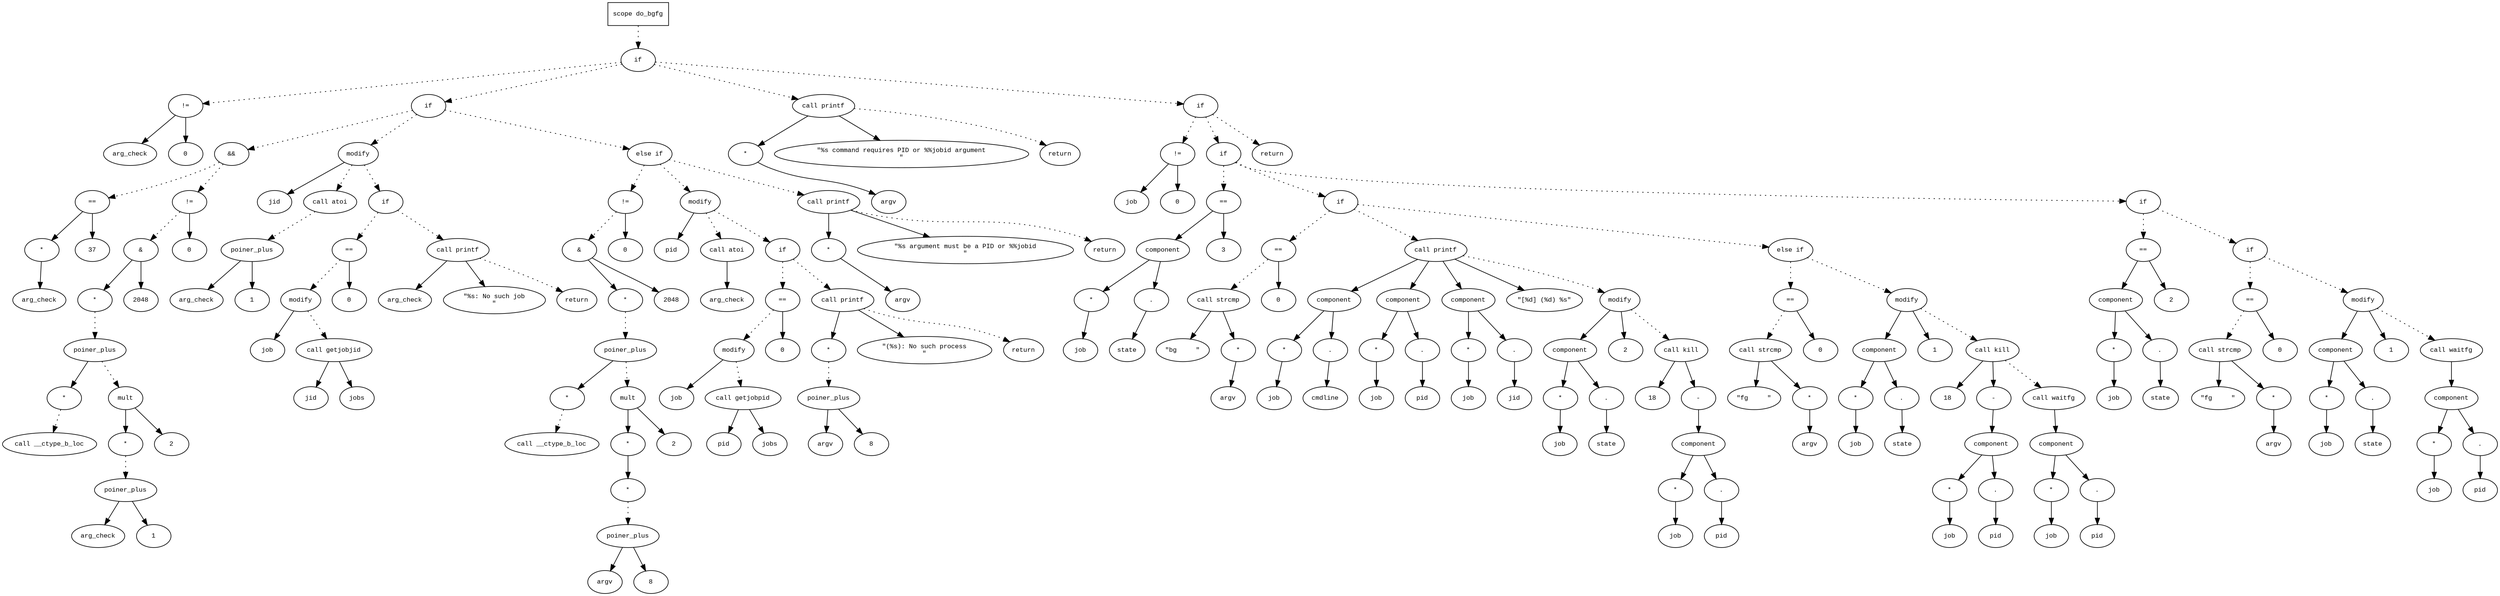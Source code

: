 digraph AST {
  graph [fontname="Times New Roman",fontsize=10];
  node  [fontname="Courier New",fontsize=10];
  edge  [fontname="Times New Roman",fontsize=10];

  node1 [label="scope do_bgfg",shape=box];
  node2 [label="if",shape=ellipse];
  node1 -> node2 [style=dotted];
  node3 [label="!=",shape=ellipse];
  node4 [label="arg_check",shape=ellipse];
  node3 -> node4;
  node5 [label="0",shape=ellipse];
  node3 -> node5;
  node2 -> node3 [style=dotted];
  node6 [label="if",shape=ellipse];
  node2 -> node6 [style=dotted];
  node7 [label="&&",shape=ellipse];
  node8 [label="==",shape=ellipse];
  node9 [label="*",shape=ellipse];
  node10 [label="arg_check",shape=ellipse];
  node9 -> node10;
  node8 -> node9;
  node11 [label="37",shape=ellipse];
  node8 -> node11;
  node7 -> node8 [style=dotted];
  node12 [label="!=",shape=ellipse];
  node13 [label="&",shape=ellipse];
  node14 [label="*",shape=ellipse];
  node15 [label="poiner_plus",shape=ellipse];
  node16 [label="*",shape=ellipse];
  node17 [label="call __ctype_b_loc",shape=ellipse];
  node16 -> node17 [style=dotted];
  node15 -> node16;
  node18 [label="mult",shape=ellipse];
  node19 [label="*",shape=ellipse];
  node20 [label="poiner_plus",shape=ellipse];
  node21 [label="arg_check",shape=ellipse];
  node20 -> node21;
  node22 [label="1",shape=ellipse];
  node20 -> node22;
  node19 -> node20 [style=dotted];
  node18 -> node19;
  node23 [label="2",shape=ellipse];
  node18 -> node23;
  node15 -> node18 [style=dotted];
  node14 -> node15 [style=dotted];
  node13 -> node14;
  node24 [label="2048",shape=ellipse];
  node13 -> node24;
  node12 -> node13 [style=dotted];
  node25 [label="0",shape=ellipse];
  node12 -> node25;
  node7 -> node12 [style=dotted];
  node6 -> node7 [style=dotted];
  node26 [label="modify",shape=ellipse];
  node27 [label="jid",shape=ellipse];
  node26 -> node27;
  node28 [label="call atoi",shape=ellipse];
  node29 [label="poiner_plus",shape=ellipse];
  node30 [label="arg_check",shape=ellipse];
  node29 -> node30;
  node31 [label="1",shape=ellipse];
  node29 -> node31;
  node28 -> node29 [style=dotted];
  node26 -> node28 [style=dotted];
  node6 -> node26 [style=dotted];
  node32 [label="if",shape=ellipse];
  node26 -> node32 [style=dotted];
  node33 [label="==",shape=ellipse];
  node34 [label="modify",shape=ellipse];
  node35 [label="job",shape=ellipse];
  node34 -> node35;
  node36 [label="call getjobjid",shape=ellipse];
  node37 [label="jid",shape=ellipse];
  node36 -> node37;
  node38 [label="jobs",shape=ellipse];
  node36 -> node38;
  node34 -> node36 [style=dotted];
  node33 -> node34 [style=dotted];
  node39 [label="0",shape=ellipse];
  node33 -> node39;
  node32 -> node33 [style=dotted];
  node40 [label="call printf",shape=ellipse];
  node41 [label="arg_check",shape=ellipse];
  node40 -> node41;
  node42 [label="\"%s: No such job
\"",shape=ellipse];
  node40 -> node42;
  node32 -> node40 [style=dotted];
  node43 [label="return",shape=ellipse];
  node40 -> node43 [style=dotted];
  node44 [label="else if",shape=ellipse];
  node6 -> node44 [style=dotted];
  node45 [label="!=",shape=ellipse];
  node46 [label="&",shape=ellipse];
  node47 [label="*",shape=ellipse];
  node48 [label="poiner_plus",shape=ellipse];
  node49 [label="*",shape=ellipse];
  node50 [label="call __ctype_b_loc",shape=ellipse];
  node49 -> node50 [style=dotted];
  node48 -> node49;
  node51 [label="mult",shape=ellipse];
  node52 [label="*",shape=ellipse];
  node53 [label="*",shape=ellipse];
  node54 [label="poiner_plus",shape=ellipse];
  node55 [label="argv",shape=ellipse];
  node54 -> node55;
  node56 [label="8",shape=ellipse];
  node54 -> node56;
  node53 -> node54 [style=dotted];
  node52 -> node53;
  node51 -> node52;
  node57 [label="2",shape=ellipse];
  node51 -> node57;
  node48 -> node51 [style=dotted];
  node47 -> node48 [style=dotted];
  node46 -> node47;
  node58 [label="2048",shape=ellipse];
  node46 -> node58;
  node45 -> node46 [style=dotted];
  node59 [label="0",shape=ellipse];
  node45 -> node59;
  node44 -> node45 [style=dotted];
  node60 [label="modify",shape=ellipse];
  node61 [label="pid",shape=ellipse];
  node60 -> node61;
  node62 [label="call atoi",shape=ellipse];
  node63 [label="arg_check",shape=ellipse];
  node62 -> node63;
  node60 -> node62 [style=dotted];
  node44 -> node60 [style=dotted];
  node64 [label="if",shape=ellipse];
  node60 -> node64 [style=dotted];
  node65 [label="==",shape=ellipse];
  node66 [label="modify",shape=ellipse];
  node67 [label="job",shape=ellipse];
  node66 -> node67;
  node68 [label="call getjobpid",shape=ellipse];
  node69 [label="pid",shape=ellipse];
  node68 -> node69;
  node70 [label="jobs",shape=ellipse];
  node68 -> node70;
  node66 -> node68 [style=dotted];
  node65 -> node66 [style=dotted];
  node71 [label="0",shape=ellipse];
  node65 -> node71;
  node64 -> node65 [style=dotted];
  node72 [label="call printf",shape=ellipse];
  node73 [label="*",shape=ellipse];
  node74 [label="poiner_plus",shape=ellipse];
  node75 [label="argv",shape=ellipse];
  node74 -> node75;
  node76 [label="8",shape=ellipse];
  node74 -> node76;
  node73 -> node74 [style=dotted];
  node72 -> node73;
  node77 [label="\"(%s): No such process
\"",shape=ellipse];
  node72 -> node77;
  node64 -> node72 [style=dotted];
  node78 [label="return",shape=ellipse];
  node72 -> node78 [style=dotted];
  node79 [label="call printf",shape=ellipse];
  node80 [label="*",shape=ellipse];
  node81 [label="argv",shape=ellipse];
  node80 -> node81;
  node79 -> node80;
  node82 [label="\"%s argument must be a PID or %%jobid
\"",shape=ellipse];
  node79 -> node82;
  node44 -> node79 [style=dotted];
  node83 [label="return",shape=ellipse];
  node79 -> node83 [style=dotted];
  node84 [label="call printf",shape=ellipse];
  node85 [label="*",shape=ellipse];
  node86 [label="argv",shape=ellipse];
  node85 -> node86;
  node84 -> node85;
  node87 [label="\"%s command requires PID or %%jobid argument
\"",shape=ellipse];
  node84 -> node87;
  node2 -> node84 [style=dotted];
  node88 [label="return",shape=ellipse];
  node84 -> node88 [style=dotted];
  node89 [label="if",shape=ellipse];
  node2 -> node89 [style=dotted];
  node90 [label="!=",shape=ellipse];
  node91 [label="job",shape=ellipse];
  node90 -> node91;
  node92 [label="0",shape=ellipse];
  node90 -> node92;
  node89 -> node90 [style=dotted];
  node93 [label="if",shape=ellipse];
  node89 -> node93 [style=dotted];
  node94 [label="==",shape=ellipse];
  node95 [label="component",shape=ellipse];
  node94 -> node95;
  node96 [label="*",shape=ellipse];
  node97 [label="job",shape=ellipse];
  node96 -> node97;
  node95 -> node96;
  node98 [label=".",shape=ellipse];
  node95 -> node98;
  node99 [label="state",shape=ellipse];
  node98 -> node99;
  node100 [label="3",shape=ellipse];
  node94 -> node100;
  node93 -> node94 [style=dotted];
  node101 [label="if",shape=ellipse];
  node93 -> node101 [style=dotted];
  node102 [label="==",shape=ellipse];
  node103 [label="call strcmp",shape=ellipse];
  node104 [label="\"bg     \"",shape=ellipse];
  node103 -> node104;
  node105 [label="*",shape=ellipse];
  node106 [label="argv",shape=ellipse];
  node105 -> node106;
  node103 -> node105;
  node102 -> node103 [style=dotted];
  node107 [label="0",shape=ellipse];
  node102 -> node107;
  node101 -> node102 [style=dotted];
  node108 [label="call printf",shape=ellipse];
  node109 [label="component",shape=ellipse];
  node108 -> node109;
  node110 [label="*",shape=ellipse];
  node111 [label="job",shape=ellipse];
  node110 -> node111;
  node109 -> node110;
  node112 [label=".",shape=ellipse];
  node109 -> node112;
  node113 [label="cmdline",shape=ellipse];
  node112 -> node113;
  node114 [label="component",shape=ellipse];
  node108 -> node114;
  node115 [label="*",shape=ellipse];
  node116 [label="job",shape=ellipse];
  node115 -> node116;
  node114 -> node115;
  node117 [label=".",shape=ellipse];
  node114 -> node117;
  node118 [label="pid",shape=ellipse];
  node117 -> node118;
  node119 [label="component",shape=ellipse];
  node108 -> node119;
  node120 [label="*",shape=ellipse];
  node121 [label="job",shape=ellipse];
  node120 -> node121;
  node119 -> node120;
  node122 [label=".",shape=ellipse];
  node119 -> node122;
  node123 [label="jid",shape=ellipse];
  node122 -> node123;
  node124 [label="\"[%d] (%d) %s\"",shape=ellipse];
  node108 -> node124;
  node101 -> node108 [style=dotted];
  node125 [label="modify",shape=ellipse];
  node126 [label="component",shape=ellipse];
  node125 -> node126;
  node127 [label="*",shape=ellipse];
  node128 [label="job",shape=ellipse];
  node127 -> node128;
  node126 -> node127;
  node129 [label=".",shape=ellipse];
  node126 -> node129;
  node130 [label="state",shape=ellipse];
  node129 -> node130;
  node131 [label="2",shape=ellipse];
  node125 -> node131;
  node108 -> node125 [style=dotted];
  node132 [label="call kill",shape=ellipse];
  node133 [label="18",shape=ellipse];
  node132 -> node133;
  node134 [label="-",shape=ellipse];
  node135 [label="component",shape=ellipse];
  node134 -> node135;
  node136 [label="*",shape=ellipse];
  node137 [label="job",shape=ellipse];
  node136 -> node137;
  node135 -> node136;
  node138 [label=".",shape=ellipse];
  node135 -> node138;
  node139 [label="pid",shape=ellipse];
  node138 -> node139;
  node132 -> node134;
  node125 -> node132 [style=dotted];
  node140 [label="else if",shape=ellipse];
  node101 -> node140 [style=dotted];
  node141 [label="==",shape=ellipse];
  node142 [label="call strcmp",shape=ellipse];
  node143 [label="\"fg     \"",shape=ellipse];
  node142 -> node143;
  node144 [label="*",shape=ellipse];
  node145 [label="argv",shape=ellipse];
  node144 -> node145;
  node142 -> node144;
  node141 -> node142 [style=dotted];
  node146 [label="0",shape=ellipse];
  node141 -> node146;
  node140 -> node141 [style=dotted];
  node147 [label="modify",shape=ellipse];
  node148 [label="component",shape=ellipse];
  node147 -> node148;
  node149 [label="*",shape=ellipse];
  node150 [label="job",shape=ellipse];
  node149 -> node150;
  node148 -> node149;
  node151 [label=".",shape=ellipse];
  node148 -> node151;
  node152 [label="state",shape=ellipse];
  node151 -> node152;
  node153 [label="1",shape=ellipse];
  node147 -> node153;
  node140 -> node147 [style=dotted];
  node154 [label="call kill",shape=ellipse];
  node155 [label="18",shape=ellipse];
  node154 -> node155;
  node156 [label="-",shape=ellipse];
  node157 [label="component",shape=ellipse];
  node156 -> node157;
  node158 [label="*",shape=ellipse];
  node159 [label="job",shape=ellipse];
  node158 -> node159;
  node157 -> node158;
  node160 [label=".",shape=ellipse];
  node157 -> node160;
  node161 [label="pid",shape=ellipse];
  node160 -> node161;
  node154 -> node156;
  node147 -> node154 [style=dotted];
  node162 [label="call waitfg",shape=ellipse];
  node163 [label="component",shape=ellipse];
  node162 -> node163;
  node164 [label="*",shape=ellipse];
  node165 [label="job",shape=ellipse];
  node164 -> node165;
  node163 -> node164;
  node166 [label=".",shape=ellipse];
  node163 -> node166;
  node167 [label="pid",shape=ellipse];
  node166 -> node167;
  node154 -> node162 [style=dotted];
  node168 [label="if",shape=ellipse];
  node93 -> node168 [style=dotted];
  node169 [label="==",shape=ellipse];
  node170 [label="component",shape=ellipse];
  node169 -> node170;
  node171 [label="*",shape=ellipse];
  node172 [label="job",shape=ellipse];
  node171 -> node172;
  node170 -> node171;
  node173 [label=".",shape=ellipse];
  node170 -> node173;
  node174 [label="state",shape=ellipse];
  node173 -> node174;
  node175 [label="2",shape=ellipse];
  node169 -> node175;
  node168 -> node169 [style=dotted];
  node176 [label="if",shape=ellipse];
  node168 -> node176 [style=dotted];
  node177 [label="==",shape=ellipse];
  node178 [label="call strcmp",shape=ellipse];
  node179 [label="\"fg     \"",shape=ellipse];
  node178 -> node179;
  node180 [label="*",shape=ellipse];
  node181 [label="argv",shape=ellipse];
  node180 -> node181;
  node178 -> node180;
  node177 -> node178 [style=dotted];
  node182 [label="0",shape=ellipse];
  node177 -> node182;
  node176 -> node177 [style=dotted];
  node183 [label="modify",shape=ellipse];
  node184 [label="component",shape=ellipse];
  node183 -> node184;
  node185 [label="*",shape=ellipse];
  node186 [label="job",shape=ellipse];
  node185 -> node186;
  node184 -> node185;
  node187 [label=".",shape=ellipse];
  node184 -> node187;
  node188 [label="state",shape=ellipse];
  node187 -> node188;
  node189 [label="1",shape=ellipse];
  node183 -> node189;
  node176 -> node183 [style=dotted];
  node190 [label="call waitfg",shape=ellipse];
  node191 [label="component",shape=ellipse];
  node190 -> node191;
  node192 [label="*",shape=ellipse];
  node193 [label="job",shape=ellipse];
  node192 -> node193;
  node191 -> node192;
  node194 [label=".",shape=ellipse];
  node191 -> node194;
  node195 [label="pid",shape=ellipse];
  node194 -> node195;
  node183 -> node190 [style=dotted];
  node196 [label="return",shape=ellipse];
  node89 -> node196 [style=dotted];
} 